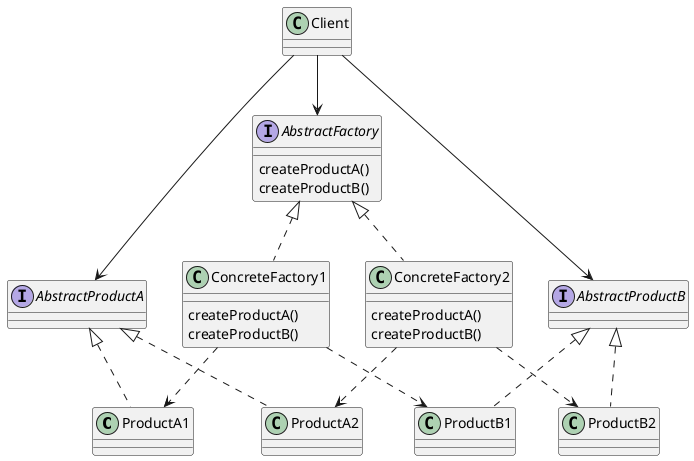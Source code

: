 @startuml
class ProductA1 implements AbstractProductA
class ProductA2 implements AbstractProductA
class ProductB1 implements AbstractProductB
class ProductB2 implements AbstractProductB

class ConcreteFactory1 implements AbstractFactory
class ConcreteFactory2 implements AbstractFactory
AbstractFactory : createProductA()
AbstractFactory : createProductB()
ConcreteFactory1 : createProductA()
ConcreteFactory1 : createProductB()
ConcreteFactory2 : createProductA()
ConcreteFactory2 : createProductB()

ConcreteFactory1 ..> ProductA1
ConcreteFactory1 ..> ProductB1
ConcreteFactory2 ..> ProductA2
ConcreteFactory2 ..> ProductB2

Client --> AbstractFactory
Client --> AbstractProductA
Client --> AbstractProductB
@enduml